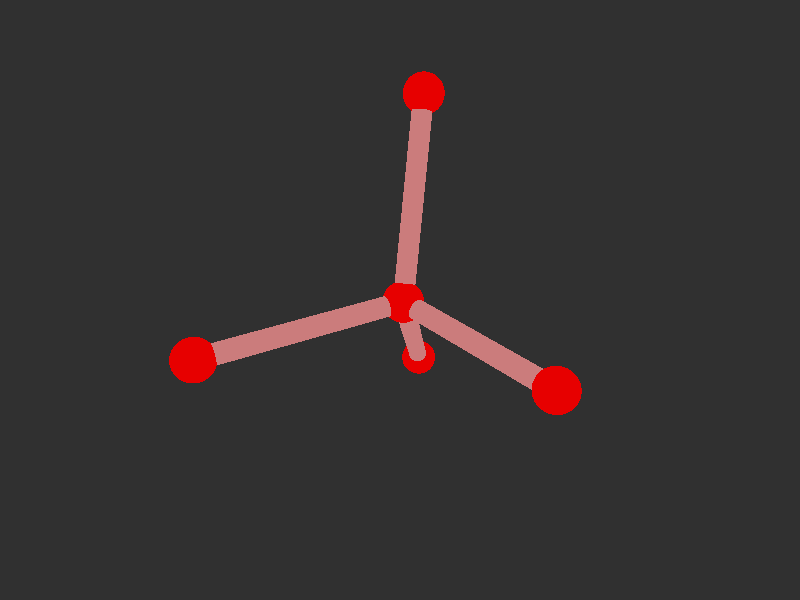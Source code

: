 #version 3.7; 
    global_settings { assumed_gamma 1.0 }
    

    camera {
    location  <20, 20, 20>
    right     x*image_width/image_height
    look_at   <0, 0, 0>
    angle 58
    }

    background { color rgb<1,1,1>*0.03 }


    light_source { <-20, 30, -25> color red 0.6 green 0.6 blue 0.6 }
    light_source { < 20, 30, -25> color red 0.6 green 0.6 blue 0.6 }
    
    #declare m = 1;
    union {

    union {
    sphere { m*<-2.6946023673162653e-18,2.2472612192428464e-18,0.21963304502425654>, 1 }        
    sphere {  m*<-6.178339278563162e-18,-3.319549169239058e-18,9.022633045024266>, 1 }
    sphere {  m*<9.428090415820634,-2.239000584194588e-18,-3.1137002883090767>, 1 }
    sphere {  m*<-4.714045207910317,8.16496580927726,-3.1137002883090767>, 1}
    sphere { m*<-4.714045207910317,-8.16496580927726,-3.1137002883090767>, 1 }    

        pigment { color rgb<0.8,0,0>  }
    finish { ambient 0.1 diffuse 0.7 phong 1 }
    }    
    union {
    cylinder { m*<-6.178339278563162e-18,-3.319549169239058e-18,9.022633045024266>, <-2.6946023673162653e-18,2.2472612192428464e-18,0.21963304502425654>, 0.5 }
    cylinder { m*<9.428090415820634,-2.239000584194588e-18,-3.1137002883090767>, <-2.6946023673162653e-18,2.2472612192428464e-18,0.21963304502425654>, 0.5}
    cylinder { m*<-4.714045207910317,8.16496580927726,-3.1137002883090767>, <-2.6946023673162653e-18,2.2472612192428464e-18,0.21963304502425654>, 0.5 }
    cylinder {  m*<-4.714045207910317,-8.16496580927726,-3.1137002883090767>, <-2.6946023673162653e-18,2.2472612192428464e-18,0.21963304502425654>, 0.5}

    pigment { color rgb<0.6,.2,.2>  }
    finish { ambient 0.1 diffuse 0.7 phong 1 }    
    }
    
    // rotate <0, 0, 0>
    }
    #version 3.7; 
    global_settings { assumed_gamma 1.0 }
    

    camera {
    location  <20, 20, 20>
    right     x*image_width/image_height
    look_at   <0, 0, 0>
    angle 58
    }

    background { color rgb<1,1,1>*0.03 }


    light_source { <-20, 30, -25> color red 0.6 green 0.6 blue 0.6 }
    light_source { < 20, 30, -25> color red 0.6 green 0.6 blue 0.6 }
    
    #declare m = 1;
    union {

    union {
    sphere { m*<-2.6946023673162653e-18,2.2472612192428464e-18,0.21963304502425654>, 1 }        
    sphere {  m*<-6.178339278563162e-18,-3.319549169239058e-18,9.022633045024266>, 1 }
    sphere {  m*<9.428090415820634,-2.239000584194588e-18,-3.1137002883090767>, 1 }
    sphere {  m*<-4.714045207910317,8.16496580927726,-3.1137002883090767>, 1}
    sphere { m*<-4.714045207910317,-8.16496580927726,-3.1137002883090767>, 1 }    

        pigment { color rgb<0.8,0,0>  }
    finish { ambient 0.1 diffuse 0.7 phong 1 }
    }    
    union {
    cylinder { m*<-6.178339278563162e-18,-3.319549169239058e-18,9.022633045024266>, <-2.6946023673162653e-18,2.2472612192428464e-18,0.21963304502425654>, 0.5 }
    cylinder { m*<9.428090415820634,-2.239000584194588e-18,-3.1137002883090767>, <-2.6946023673162653e-18,2.2472612192428464e-18,0.21963304502425654>, 0.5}
    cylinder { m*<-4.714045207910317,8.16496580927726,-3.1137002883090767>, <-2.6946023673162653e-18,2.2472612192428464e-18,0.21963304502425654>, 0.5 }
    cylinder {  m*<-4.714045207910317,-8.16496580927726,-3.1137002883090767>, <-2.6946023673162653e-18,2.2472612192428464e-18,0.21963304502425654>, 0.5}

    pigment { color rgb<0.6,.2,.2>  }
    finish { ambient 0.1 diffuse 0.7 phong 1 }    
    }
    
    // rotate <0, 0, 0>
    }
    